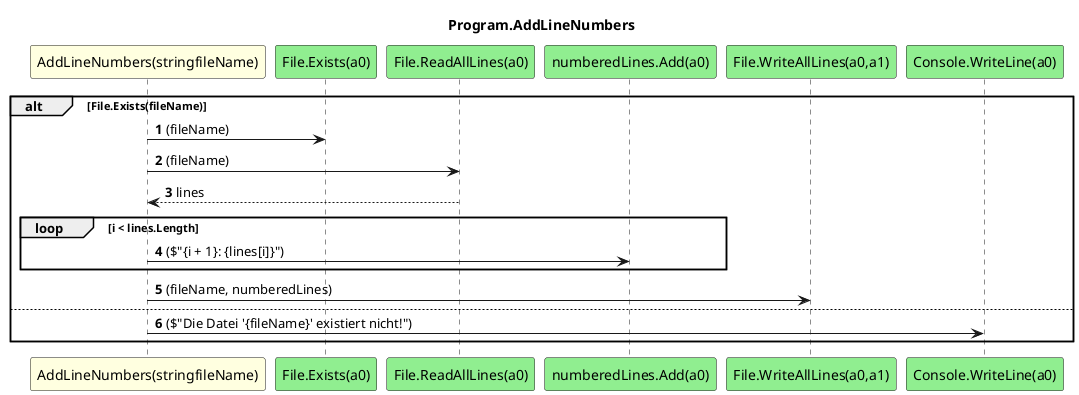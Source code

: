 @startuml Program.AddLineNumbers
title Program.AddLineNumbers
participant "AddLineNumbers(stringfileName)" as AddLineNumbers_p0 #LightYellow
participant "File.Exists(a0)" as File_Exists_a0 #LightGreen
participant "File.ReadAllLines(a0)" as File_ReadAllLines_a0 #LightGreen
participant "numberedLines.Add(a0)" as numberedLines_Add_a0 #LightGreen
participant "File.WriteAllLines(a0,a1)" as File_WriteAllLines_a0_a1 #LightGreen
participant "Console.WriteLine(a0)" as Console_WriteLine_a0 #LightGreen
autonumber
alt File.Exists(fileName)
    AddLineNumbers_p0 -> File_Exists_a0 : (fileName)
    AddLineNumbers_p0 -> File_ReadAllLines_a0 : (fileName)
    File_ReadAllLines_a0 --> AddLineNumbers_p0 : lines
    loop i < lines.Length
        AddLineNumbers_p0 -> numberedLines_Add_a0 : ($"{i + 1}: {lines[i]}")
    end
    AddLineNumbers_p0 -> File_WriteAllLines_a0_a1 : (fileName, numberedLines)
    else
        AddLineNumbers_p0 -> Console_WriteLine_a0 : ($"Die Datei '{fileName}' existiert nicht!")
end
@enduml
